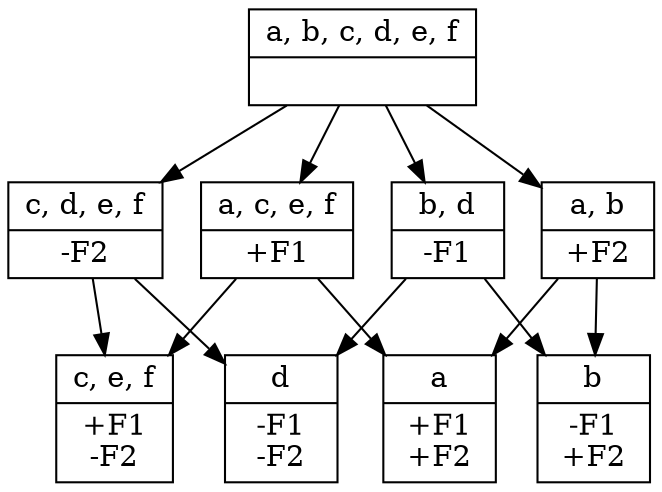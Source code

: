 // None
digraph {
	graph [ dpi = 300 ];
	0 [label="{<segs> a, b, c, d, e, f |<feats>  }",shape=record]
	1 [label="{<segs> c, e, f |<feats> +F1\n-F2 }",shape=record]
	2 [label="{<segs> a, c, e, f |<feats> +F1 }",shape=record]
	3 [label="{<segs> a, b |<feats> +F2 }",shape=record]
	4 [label="{<segs> a |<feats> +F1\n+F2 }",shape=record]
	5 [label="{<segs> b, d |<feats> -F1 }",shape=record]
	6 [label="{<segs> b |<feats> -F1\n+F2 }",shape=record]
	7 [label="{<segs> c, d, e, f |<feats> -F2 }",shape=record]
	8 [label="{<segs> d |<feats> -F1\n-F2 }",shape=record]
	0 -> 2	0 -> 3	0 -> 5	0 -> 7	2 -> 1	2 -> 4	3 -> 4	3 -> 6	5 -> 6	5 -> 8	7 -> 1	7 -> 8
{rank=same; 4 6 8}
}